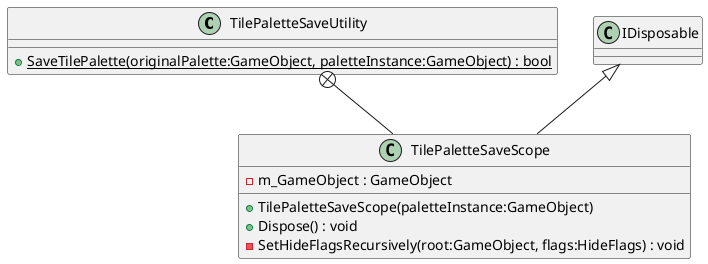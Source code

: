@startuml
class TilePaletteSaveUtility {
    + {static} SaveTilePalette(originalPalette:GameObject, paletteInstance:GameObject) : bool
}
class TilePaletteSaveScope {
    - m_GameObject : GameObject
    + TilePaletteSaveScope(paletteInstance:GameObject)
    + Dispose() : void
    - SetHideFlagsRecursively(root:GameObject, flags:HideFlags) : void
}
TilePaletteSaveUtility +-- TilePaletteSaveScope
IDisposable <|-- TilePaletteSaveScope
@enduml
